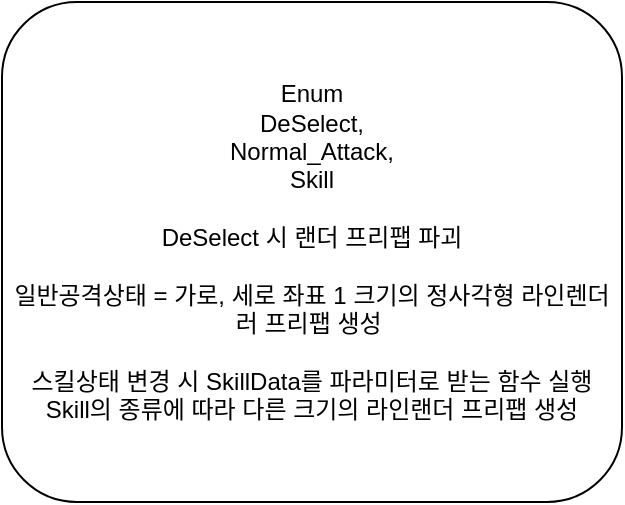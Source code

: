 <mxfile version="21.6.5" type="device">
  <diagram name="페이지-1" id="tkd3RrJcNTGJ8s4zK3Uf">
    <mxGraphModel dx="1098" dy="828" grid="1" gridSize="10" guides="1" tooltips="1" connect="1" arrows="1" fold="1" page="1" pageScale="1" pageWidth="827" pageHeight="1169" math="0" shadow="0">
      <root>
        <mxCell id="0" />
        <mxCell id="1" parent="0" />
        <mxCell id="873r5EHgvqiH_KXPxaZl-1" value="Enum&lt;br&gt;DeSelect,&lt;br&gt;Normal_Attack,&lt;br&gt;Skill&lt;br&gt;&lt;br&gt;DeSelect 시 랜더 프리팹 파괴&lt;br&gt;&lt;br&gt;일반공격상태 = 가로, 세로 좌표 1 크기의 정사각형 라인렌더러 프리팹 생성&amp;nbsp;&lt;br&gt;&lt;br&gt;스킬상태 변경 시 SkillData를 파라미터로 받는 함수 실행&lt;br&gt;Skill의 종류에 따라 다른 크기의 라인랜더 프리팹 생성" style="rounded=1;whiteSpace=wrap;html=1;" vertex="1" parent="1">
          <mxGeometry x="340" y="140" width="310" height="250" as="geometry" />
        </mxCell>
      </root>
    </mxGraphModel>
  </diagram>
</mxfile>
